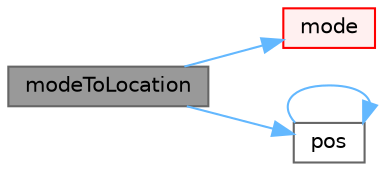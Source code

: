 digraph "modeToLocation"
{
 // LATEX_PDF_SIZE
  bgcolor="transparent";
  edge [fontname=Helvetica,fontsize=10,labelfontname=Helvetica,labelfontsize=10];
  node [fontname=Helvetica,fontsize=10,shape=box,height=0.2,width=0.4];
  rankdir="LR";
  Node1 [id="Node000001",label="modeToLocation",height=0.2,width=0.4,color="gray40", fillcolor="grey60", style="filled", fontcolor="black",tooltip=" "];
  Node1 -> Node2 [id="edge1_Node000001_Node000002",color="steelblue1",style="solid",tooltip=" "];
  Node2 [id="Node000002",label="mode",height=0.2,width=0.4,color="red", fillcolor="#FFF0F0", style="filled",URL="$namespaceFoam.html#a53d7a4359e1c5a7c190744f5e0c7c723",tooltip=" "];
  Node1 -> Node8 [id="edge2_Node000001_Node000008",color="steelblue1",style="solid",tooltip=" "];
  Node8 [id="Node000008",label="pos",height=0.2,width=0.4,color="grey40", fillcolor="white", style="filled",URL="$namespaceFoam.html#a09a190b59f3d01b258bca0fa964a6212",tooltip=" "];
  Node8 -> Node8 [id="edge3_Node000008_Node000008",color="steelblue1",style="solid",tooltip=" "];
}

